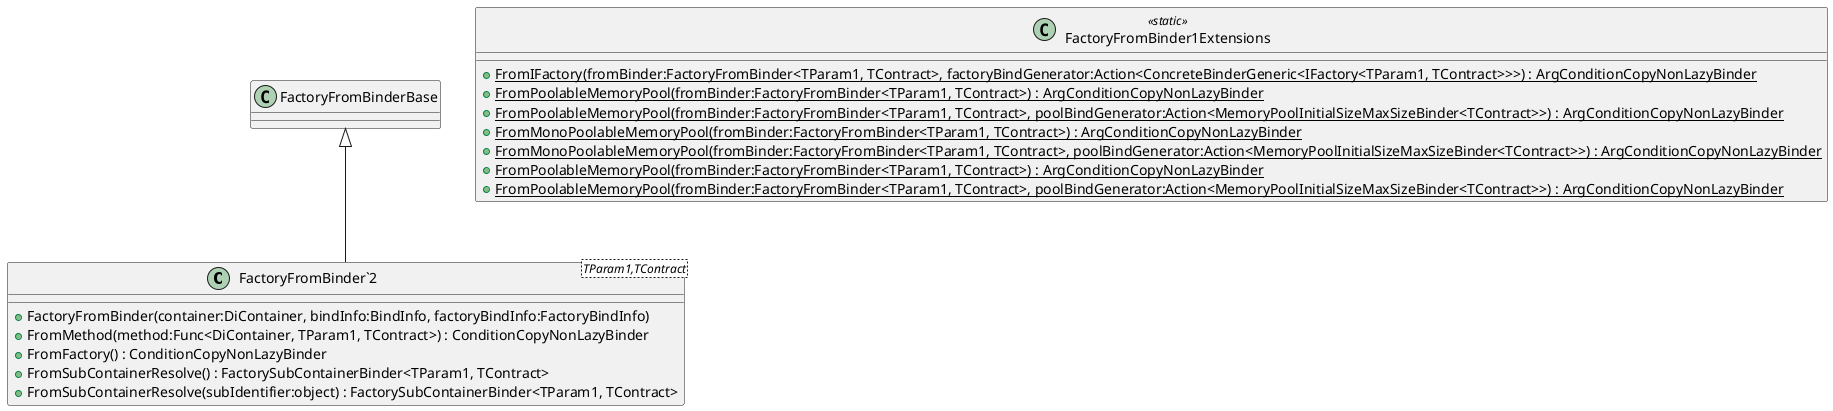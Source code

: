 @startuml
class "FactoryFromBinder`2"<TParam1,TContract> {
    + FactoryFromBinder(container:DiContainer, bindInfo:BindInfo, factoryBindInfo:FactoryBindInfo)
    + FromMethod(method:Func<DiContainer, TParam1, TContract>) : ConditionCopyNonLazyBinder
    + FromFactory() : ConditionCopyNonLazyBinder
    + FromSubContainerResolve() : FactorySubContainerBinder<TParam1, TContract>
    + FromSubContainerResolve(subIdentifier:object) : FactorySubContainerBinder<TParam1, TContract>
}
class FactoryFromBinder1Extensions <<static>> {
    + {static} FromIFactory(fromBinder:FactoryFromBinder<TParam1, TContract>, factoryBindGenerator:Action<ConcreteBinderGeneric<IFactory<TParam1, TContract>>>) : ArgConditionCopyNonLazyBinder
    + {static} FromPoolableMemoryPool(fromBinder:FactoryFromBinder<TParam1, TContract>) : ArgConditionCopyNonLazyBinder
    + {static} FromPoolableMemoryPool(fromBinder:FactoryFromBinder<TParam1, TContract>, poolBindGenerator:Action<MemoryPoolInitialSizeMaxSizeBinder<TContract>>) : ArgConditionCopyNonLazyBinder
    + {static} FromMonoPoolableMemoryPool(fromBinder:FactoryFromBinder<TParam1, TContract>) : ArgConditionCopyNonLazyBinder
    + {static} FromMonoPoolableMemoryPool(fromBinder:FactoryFromBinder<TParam1, TContract>, poolBindGenerator:Action<MemoryPoolInitialSizeMaxSizeBinder<TContract>>) : ArgConditionCopyNonLazyBinder
    + {static} FromPoolableMemoryPool(fromBinder:FactoryFromBinder<TParam1, TContract>) : ArgConditionCopyNonLazyBinder
    + {static} FromPoolableMemoryPool(fromBinder:FactoryFromBinder<TParam1, TContract>, poolBindGenerator:Action<MemoryPoolInitialSizeMaxSizeBinder<TContract>>) : ArgConditionCopyNonLazyBinder
}
FactoryFromBinderBase <|-- "FactoryFromBinder`2"
@enduml
